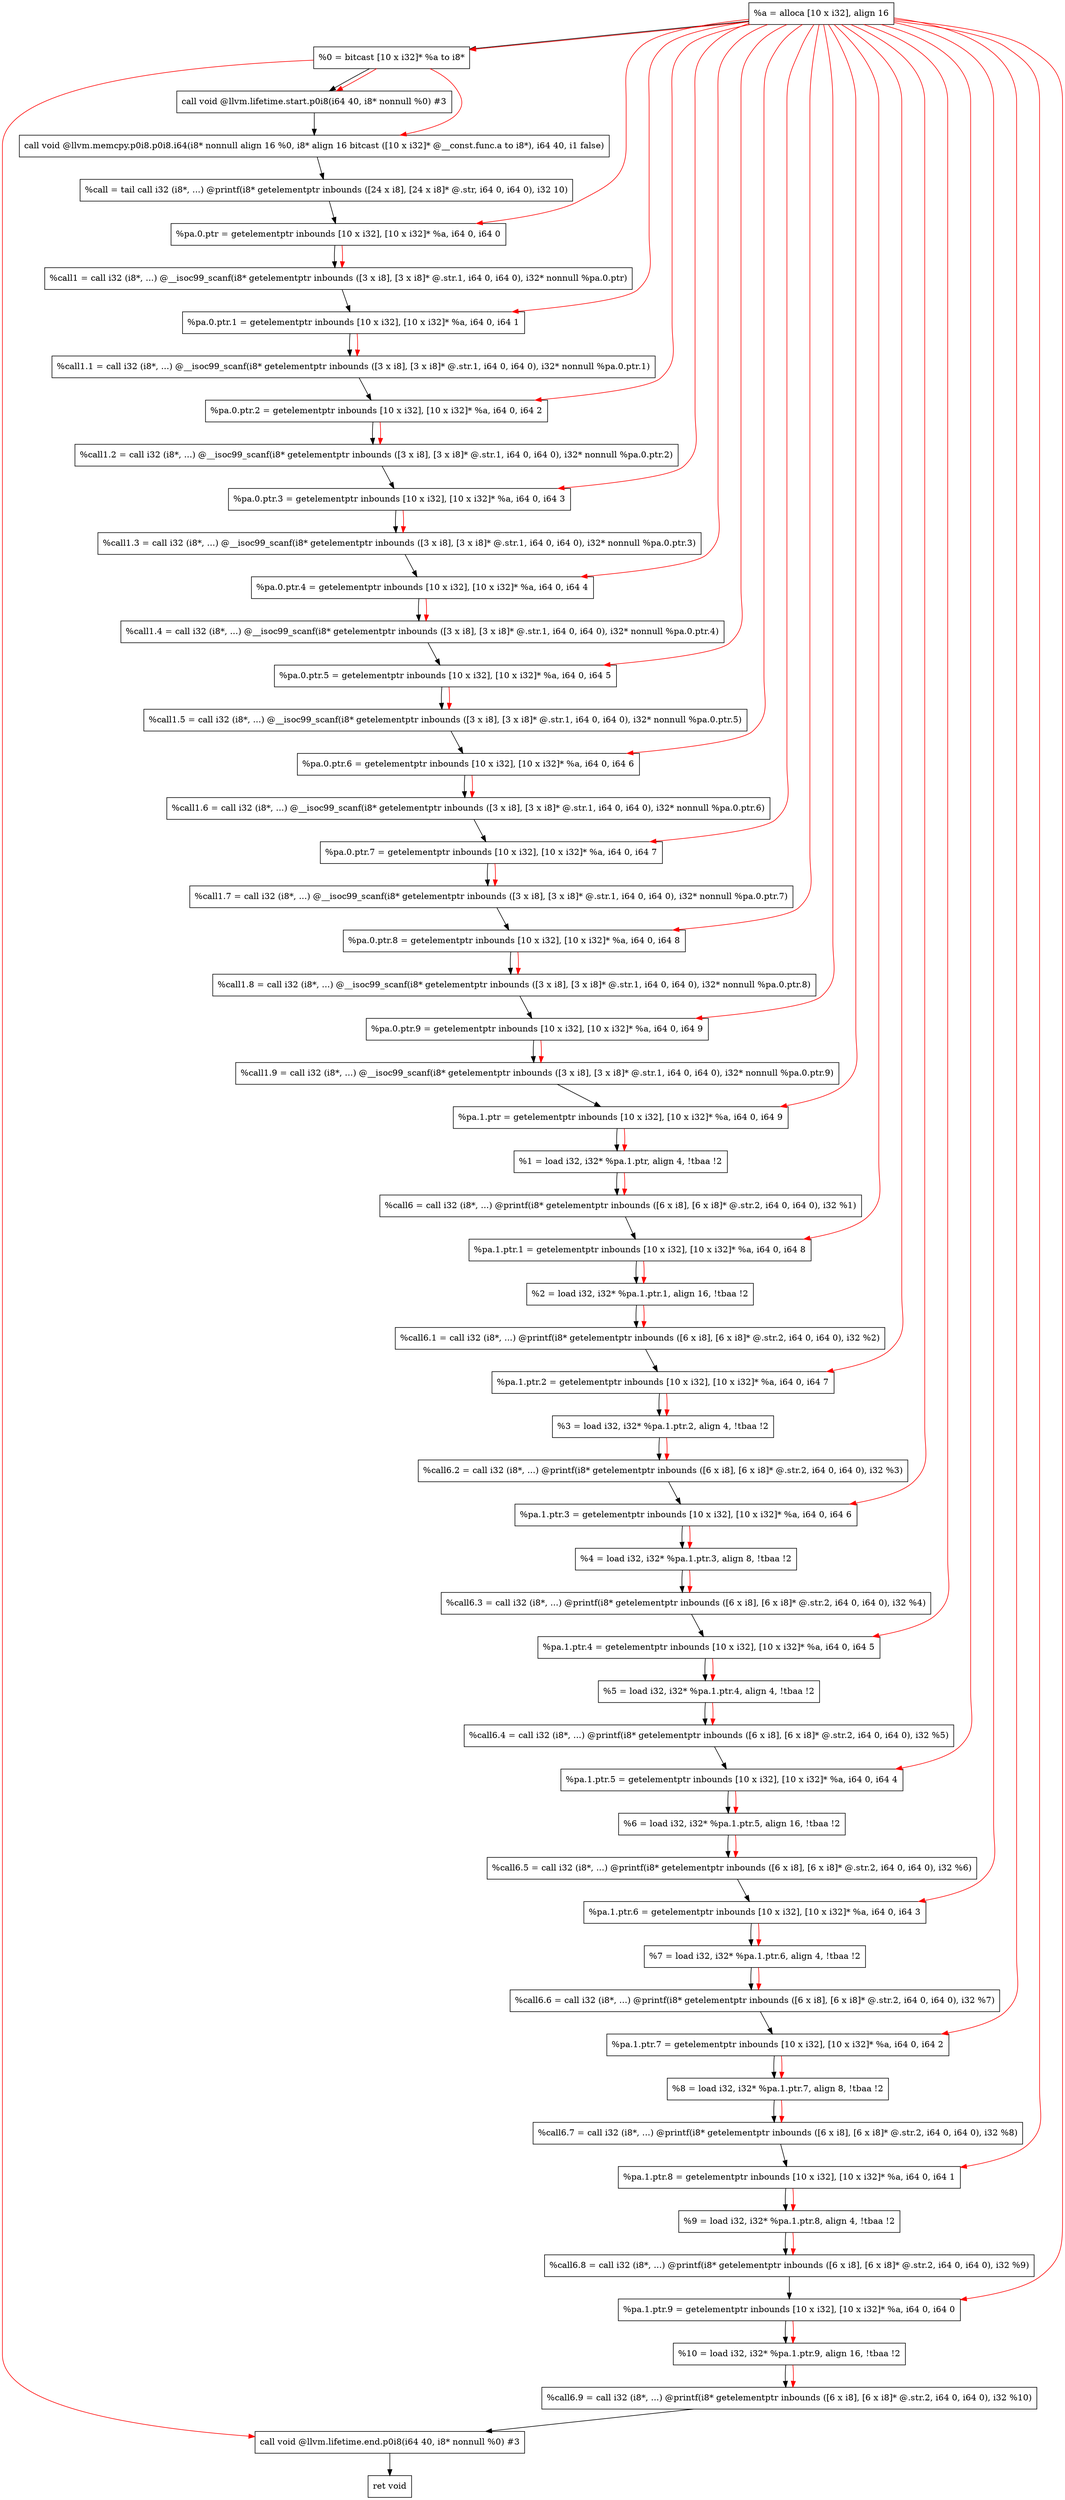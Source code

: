 digraph "CDFG for'func' function" {
	Node0x55723ec41068[shape=record, label="  %a = alloca [10 x i32], align 16"];
	Node0x55723ec410c8[shape=record, label="  %0 = bitcast [10 x i32]* %a to i8*"];
	Node0x55723ec41528[shape=record, label="  call void @llvm.lifetime.start.p0i8(i64 40, i8* nonnull %0) #3"];
	Node0x55723ec41c58[shape=record, label="  call void @llvm.memcpy.p0i8.p0i8.i64(i8* nonnull align 16 %0, i8* align 16 bitcast ([10 x i32]* @__const.func.a to i8*), i64 40, i1 false)"];
	Node0x55723ec41e78[shape=record, label="  %call = tail call i32 (i8*, ...) @printf(i8* getelementptr inbounds ([24 x i8], [24 x i8]* @.str, i64 0, i64 0), i32 10)"];
	Node0x55723ec41f88[shape=record, label="  %pa.0.ptr = getelementptr inbounds [10 x i32], [10 x i32]* %a, i64 0, i64 0"];
	Node0x55723ec421b8[shape=record, label="  %call1 = call i32 (i8*, ...) @__isoc99_scanf(i8* getelementptr inbounds ([3 x i8], [3 x i8]* @.str.1, i64 0, i64 0), i32* nonnull %pa.0.ptr)"];
	Node0x55723ec422d8[shape=record, label="  %pa.0.ptr.1 = getelementptr inbounds [10 x i32], [10 x i32]* %a, i64 0, i64 1"];
	Node0x55723ec423c8[shape=record, label="  %call1.1 = call i32 (i8*, ...) @__isoc99_scanf(i8* getelementptr inbounds ([3 x i8], [3 x i8]* @.str.1, i64 0, i64 0), i32* nonnull %pa.0.ptr.1)"];
	Node0x55723ec424e8[shape=record, label="  %pa.0.ptr.2 = getelementptr inbounds [10 x i32], [10 x i32]* %a, i64 0, i64 2"];
	Node0x55723ec425d8[shape=record, label="  %call1.2 = call i32 (i8*, ...) @__isoc99_scanf(i8* getelementptr inbounds ([3 x i8], [3 x i8]* @.str.1, i64 0, i64 0), i32* nonnull %pa.0.ptr.2)"];
	Node0x55723ec426f8[shape=record, label="  %pa.0.ptr.3 = getelementptr inbounds [10 x i32], [10 x i32]* %a, i64 0, i64 3"];
	Node0x55723ec427e8[shape=record, label="  %call1.3 = call i32 (i8*, ...) @__isoc99_scanf(i8* getelementptr inbounds ([3 x i8], [3 x i8]* @.str.1, i64 0, i64 0), i32* nonnull %pa.0.ptr.3)"];
	Node0x55723ec42908[shape=record, label="  %pa.0.ptr.4 = getelementptr inbounds [10 x i32], [10 x i32]* %a, i64 0, i64 4"];
	Node0x55723ec429f8[shape=record, label="  %call1.4 = call i32 (i8*, ...) @__isoc99_scanf(i8* getelementptr inbounds ([3 x i8], [3 x i8]* @.str.1, i64 0, i64 0), i32* nonnull %pa.0.ptr.4)"];
	Node0x55723ec42cb8[shape=record, label="  %pa.0.ptr.5 = getelementptr inbounds [10 x i32], [10 x i32]* %a, i64 0, i64 5"];
	Node0x55723ec42da8[shape=record, label="  %call1.5 = call i32 (i8*, ...) @__isoc99_scanf(i8* getelementptr inbounds ([3 x i8], [3 x i8]* @.str.1, i64 0, i64 0), i32* nonnull %pa.0.ptr.5)"];
	Node0x55723ec42ec8[shape=record, label="  %pa.0.ptr.6 = getelementptr inbounds [10 x i32], [10 x i32]* %a, i64 0, i64 6"];
	Node0x55723ec42fb8[shape=record, label="  %call1.6 = call i32 (i8*, ...) @__isoc99_scanf(i8* getelementptr inbounds ([3 x i8], [3 x i8]* @.str.1, i64 0, i64 0), i32* nonnull %pa.0.ptr.6)"];
	Node0x55723ec430d8[shape=record, label="  %pa.0.ptr.7 = getelementptr inbounds [10 x i32], [10 x i32]* %a, i64 0, i64 7"];
	Node0x55723ec431c8[shape=record, label="  %call1.7 = call i32 (i8*, ...) @__isoc99_scanf(i8* getelementptr inbounds ([3 x i8], [3 x i8]* @.str.1, i64 0, i64 0), i32* nonnull %pa.0.ptr.7)"];
	Node0x55723ec432e8[shape=record, label="  %pa.0.ptr.8 = getelementptr inbounds [10 x i32], [10 x i32]* %a, i64 0, i64 8"];
	Node0x55723ec433d8[shape=record, label="  %call1.8 = call i32 (i8*, ...) @__isoc99_scanf(i8* getelementptr inbounds ([3 x i8], [3 x i8]* @.str.1, i64 0, i64 0), i32* nonnull %pa.0.ptr.8)"];
	Node0x55723ec434f8[shape=record, label="  %pa.0.ptr.9 = getelementptr inbounds [10 x i32], [10 x i32]* %a, i64 0, i64 9"];
	Node0x55723ec435e8[shape=record, label="  %call1.9 = call i32 (i8*, ...) @__isoc99_scanf(i8* getelementptr inbounds ([3 x i8], [3 x i8]* @.str.1, i64 0, i64 0), i32* nonnull %pa.0.ptr.9)"];
	Node0x55723ec436d8[shape=record, label="  %pa.1.ptr = getelementptr inbounds [10 x i32], [10 x i32]* %a, i64 0, i64 9"];
	Node0x55723ec43778[shape=record, label="  %1 = load i32, i32* %pa.1.ptr, align 4, !tbaa !2"];
	Node0x55723ec44758[shape=record, label="  %call6 = call i32 (i8*, ...) @printf(i8* getelementptr inbounds ([6 x i8], [6 x i8]* @.str.2, i64 0, i64 0), i32 %1)"];
	Node0x55723ec44b68[shape=record, label="  %pa.1.ptr.1 = getelementptr inbounds [10 x i32], [10 x i32]* %a, i64 0, i64 8"];
	Node0x55723ec44c08[shape=record, label="  %2 = load i32, i32* %pa.1.ptr.1, align 16, !tbaa !2"];
	Node0x55723ec452d8[shape=record, label="  %call6.1 = call i32 (i8*, ...) @printf(i8* getelementptr inbounds ([6 x i8], [6 x i8]* @.str.2, i64 0, i64 0), i32 %2)"];
	Node0x55723ec453c8[shape=record, label="  %pa.1.ptr.2 = getelementptr inbounds [10 x i32], [10 x i32]* %a, i64 0, i64 7"];
	Node0x55723ec45468[shape=record, label="  %3 = load i32, i32* %pa.1.ptr.2, align 4, !tbaa !2"];
	Node0x55723ec45518[shape=record, label="  %call6.2 = call i32 (i8*, ...) @printf(i8* getelementptr inbounds ([6 x i8], [6 x i8]* @.str.2, i64 0, i64 0), i32 %3)"];
	Node0x55723ec45608[shape=record, label="  %pa.1.ptr.3 = getelementptr inbounds [10 x i32], [10 x i32]* %a, i64 0, i64 6"];
	Node0x55723ec456a8[shape=record, label="  %4 = load i32, i32* %pa.1.ptr.3, align 8, !tbaa !2"];
	Node0x55723ec457a8[shape=record, label="  %call6.3 = call i32 (i8*, ...) @printf(i8* getelementptr inbounds ([6 x i8], [6 x i8]* @.str.2, i64 0, i64 0), i32 %4)"];
	Node0x55723ec45898[shape=record, label="  %pa.1.ptr.4 = getelementptr inbounds [10 x i32], [10 x i32]* %a, i64 0, i64 5"];
	Node0x55723ec45908[shape=record, label="  %5 = load i32, i32* %pa.1.ptr.4, align 4, !tbaa !2"];
	Node0x55723ec459b8[shape=record, label="  %call6.4 = call i32 (i8*, ...) @printf(i8* getelementptr inbounds ([6 x i8], [6 x i8]* @.str.2, i64 0, i64 0), i32 %5)"];
	Node0x55723ec45aa8[shape=record, label="  %pa.1.ptr.5 = getelementptr inbounds [10 x i32], [10 x i32]* %a, i64 0, i64 4"];
	Node0x55723ec45b48[shape=record, label="  %6 = load i32, i32* %pa.1.ptr.5, align 16, !tbaa !2"];
	Node0x55723ec45bf8[shape=record, label="  %call6.5 = call i32 (i8*, ...) @printf(i8* getelementptr inbounds ([6 x i8], [6 x i8]* @.str.2, i64 0, i64 0), i32 %6)"];
	Node0x55723ec45ce8[shape=record, label="  %pa.1.ptr.6 = getelementptr inbounds [10 x i32], [10 x i32]* %a, i64 0, i64 3"];
	Node0x55723ec45d88[shape=record, label="  %7 = load i32, i32* %pa.1.ptr.6, align 4, !tbaa !2"];
	Node0x55723ec45e38[shape=record, label="  %call6.6 = call i32 (i8*, ...) @printf(i8* getelementptr inbounds ([6 x i8], [6 x i8]* @.str.2, i64 0, i64 0), i32 %7)"];
	Node0x55723ec45f28[shape=record, label="  %pa.1.ptr.7 = getelementptr inbounds [10 x i32], [10 x i32]* %a, i64 0, i64 2"];
	Node0x55723ec45fc8[shape=record, label="  %8 = load i32, i32* %pa.1.ptr.7, align 8, !tbaa !2"];
	Node0x55723ec46108[shape=record, label="  %call6.7 = call i32 (i8*, ...) @printf(i8* getelementptr inbounds ([6 x i8], [6 x i8]* @.str.2, i64 0, i64 0), i32 %8)"];
	Node0x55723ec469b8[shape=record, label="  %pa.1.ptr.8 = getelementptr inbounds [10 x i32], [10 x i32]* %a, i64 0, i64 1"];
	Node0x55723ec46a58[shape=record, label="  %9 = load i32, i32* %pa.1.ptr.8, align 4, !tbaa !2"];
	Node0x55723ec46b08[shape=record, label="  %call6.8 = call i32 (i8*, ...) @printf(i8* getelementptr inbounds ([6 x i8], [6 x i8]* @.str.2, i64 0, i64 0), i32 %9)"];
	Node0x55723ec46bf8[shape=record, label="  %pa.1.ptr.9 = getelementptr inbounds [10 x i32], [10 x i32]* %a, i64 0, i64 0"];
	Node0x55723ec46c98[shape=record, label="  %10 = load i32, i32* %pa.1.ptr.9, align 16, !tbaa !2"];
	Node0x55723ec46d48[shape=record, label="  %call6.9 = call i32 (i8*, ...) @printf(i8* getelementptr inbounds ([6 x i8], [6 x i8]* @.str.2, i64 0, i64 0), i32 %10)"];
	Node0x55723ec47018[shape=record, label="  call void @llvm.lifetime.end.p0i8(i64 40, i8* nonnull %0) #3"];
	Node0x55723ec470c0[shape=record, label="  ret void"];
	Node0x55723ec41068 -> Node0x55723ec410c8
	Node0x55723ec410c8 -> Node0x55723ec41528
	Node0x55723ec41528 -> Node0x55723ec41c58
	Node0x55723ec41c58 -> Node0x55723ec41e78
	Node0x55723ec41e78 -> Node0x55723ec41f88
	Node0x55723ec41f88 -> Node0x55723ec421b8
	Node0x55723ec421b8 -> Node0x55723ec422d8
	Node0x55723ec422d8 -> Node0x55723ec423c8
	Node0x55723ec423c8 -> Node0x55723ec424e8
	Node0x55723ec424e8 -> Node0x55723ec425d8
	Node0x55723ec425d8 -> Node0x55723ec426f8
	Node0x55723ec426f8 -> Node0x55723ec427e8
	Node0x55723ec427e8 -> Node0x55723ec42908
	Node0x55723ec42908 -> Node0x55723ec429f8
	Node0x55723ec429f8 -> Node0x55723ec42cb8
	Node0x55723ec42cb8 -> Node0x55723ec42da8
	Node0x55723ec42da8 -> Node0x55723ec42ec8
	Node0x55723ec42ec8 -> Node0x55723ec42fb8
	Node0x55723ec42fb8 -> Node0x55723ec430d8
	Node0x55723ec430d8 -> Node0x55723ec431c8
	Node0x55723ec431c8 -> Node0x55723ec432e8
	Node0x55723ec432e8 -> Node0x55723ec433d8
	Node0x55723ec433d8 -> Node0x55723ec434f8
	Node0x55723ec434f8 -> Node0x55723ec435e8
	Node0x55723ec435e8 -> Node0x55723ec436d8
	Node0x55723ec436d8 -> Node0x55723ec43778
	Node0x55723ec43778 -> Node0x55723ec44758
	Node0x55723ec44758 -> Node0x55723ec44b68
	Node0x55723ec44b68 -> Node0x55723ec44c08
	Node0x55723ec44c08 -> Node0x55723ec452d8
	Node0x55723ec452d8 -> Node0x55723ec453c8
	Node0x55723ec453c8 -> Node0x55723ec45468
	Node0x55723ec45468 -> Node0x55723ec45518
	Node0x55723ec45518 -> Node0x55723ec45608
	Node0x55723ec45608 -> Node0x55723ec456a8
	Node0x55723ec456a8 -> Node0x55723ec457a8
	Node0x55723ec457a8 -> Node0x55723ec45898
	Node0x55723ec45898 -> Node0x55723ec45908
	Node0x55723ec45908 -> Node0x55723ec459b8
	Node0x55723ec459b8 -> Node0x55723ec45aa8
	Node0x55723ec45aa8 -> Node0x55723ec45b48
	Node0x55723ec45b48 -> Node0x55723ec45bf8
	Node0x55723ec45bf8 -> Node0x55723ec45ce8
	Node0x55723ec45ce8 -> Node0x55723ec45d88
	Node0x55723ec45d88 -> Node0x55723ec45e38
	Node0x55723ec45e38 -> Node0x55723ec45f28
	Node0x55723ec45f28 -> Node0x55723ec45fc8
	Node0x55723ec45fc8 -> Node0x55723ec46108
	Node0x55723ec46108 -> Node0x55723ec469b8
	Node0x55723ec469b8 -> Node0x55723ec46a58
	Node0x55723ec46a58 -> Node0x55723ec46b08
	Node0x55723ec46b08 -> Node0x55723ec46bf8
	Node0x55723ec46bf8 -> Node0x55723ec46c98
	Node0x55723ec46c98 -> Node0x55723ec46d48
	Node0x55723ec46d48 -> Node0x55723ec47018
	Node0x55723ec47018 -> Node0x55723ec470c0
edge [color=red]
	Node0x55723ec41068 -> Node0x55723ec410c8
	Node0x55723ec410c8 -> Node0x55723ec41528
	Node0x55723ec410c8 -> Node0x55723ec41c58
	Node0x55723ec41068 -> Node0x55723ec41f88
	Node0x55723ec41f88 -> Node0x55723ec421b8
	Node0x55723ec41068 -> Node0x55723ec422d8
	Node0x55723ec422d8 -> Node0x55723ec423c8
	Node0x55723ec41068 -> Node0x55723ec424e8
	Node0x55723ec424e8 -> Node0x55723ec425d8
	Node0x55723ec41068 -> Node0x55723ec426f8
	Node0x55723ec426f8 -> Node0x55723ec427e8
	Node0x55723ec41068 -> Node0x55723ec42908
	Node0x55723ec42908 -> Node0x55723ec429f8
	Node0x55723ec41068 -> Node0x55723ec42cb8
	Node0x55723ec42cb8 -> Node0x55723ec42da8
	Node0x55723ec41068 -> Node0x55723ec42ec8
	Node0x55723ec42ec8 -> Node0x55723ec42fb8
	Node0x55723ec41068 -> Node0x55723ec430d8
	Node0x55723ec430d8 -> Node0x55723ec431c8
	Node0x55723ec41068 -> Node0x55723ec432e8
	Node0x55723ec432e8 -> Node0x55723ec433d8
	Node0x55723ec41068 -> Node0x55723ec434f8
	Node0x55723ec434f8 -> Node0x55723ec435e8
	Node0x55723ec41068 -> Node0x55723ec436d8
	Node0x55723ec436d8 -> Node0x55723ec43778
	Node0x55723ec43778 -> Node0x55723ec44758
	Node0x55723ec41068 -> Node0x55723ec44b68
	Node0x55723ec44b68 -> Node0x55723ec44c08
	Node0x55723ec44c08 -> Node0x55723ec452d8
	Node0x55723ec41068 -> Node0x55723ec453c8
	Node0x55723ec453c8 -> Node0x55723ec45468
	Node0x55723ec45468 -> Node0x55723ec45518
	Node0x55723ec41068 -> Node0x55723ec45608
	Node0x55723ec45608 -> Node0x55723ec456a8
	Node0x55723ec456a8 -> Node0x55723ec457a8
	Node0x55723ec41068 -> Node0x55723ec45898
	Node0x55723ec45898 -> Node0x55723ec45908
	Node0x55723ec45908 -> Node0x55723ec459b8
	Node0x55723ec41068 -> Node0x55723ec45aa8
	Node0x55723ec45aa8 -> Node0x55723ec45b48
	Node0x55723ec45b48 -> Node0x55723ec45bf8
	Node0x55723ec41068 -> Node0x55723ec45ce8
	Node0x55723ec45ce8 -> Node0x55723ec45d88
	Node0x55723ec45d88 -> Node0x55723ec45e38
	Node0x55723ec41068 -> Node0x55723ec45f28
	Node0x55723ec45f28 -> Node0x55723ec45fc8
	Node0x55723ec45fc8 -> Node0x55723ec46108
	Node0x55723ec41068 -> Node0x55723ec469b8
	Node0x55723ec469b8 -> Node0x55723ec46a58
	Node0x55723ec46a58 -> Node0x55723ec46b08
	Node0x55723ec41068 -> Node0x55723ec46bf8
	Node0x55723ec46bf8 -> Node0x55723ec46c98
	Node0x55723ec46c98 -> Node0x55723ec46d48
	Node0x55723ec410c8 -> Node0x55723ec47018
}
